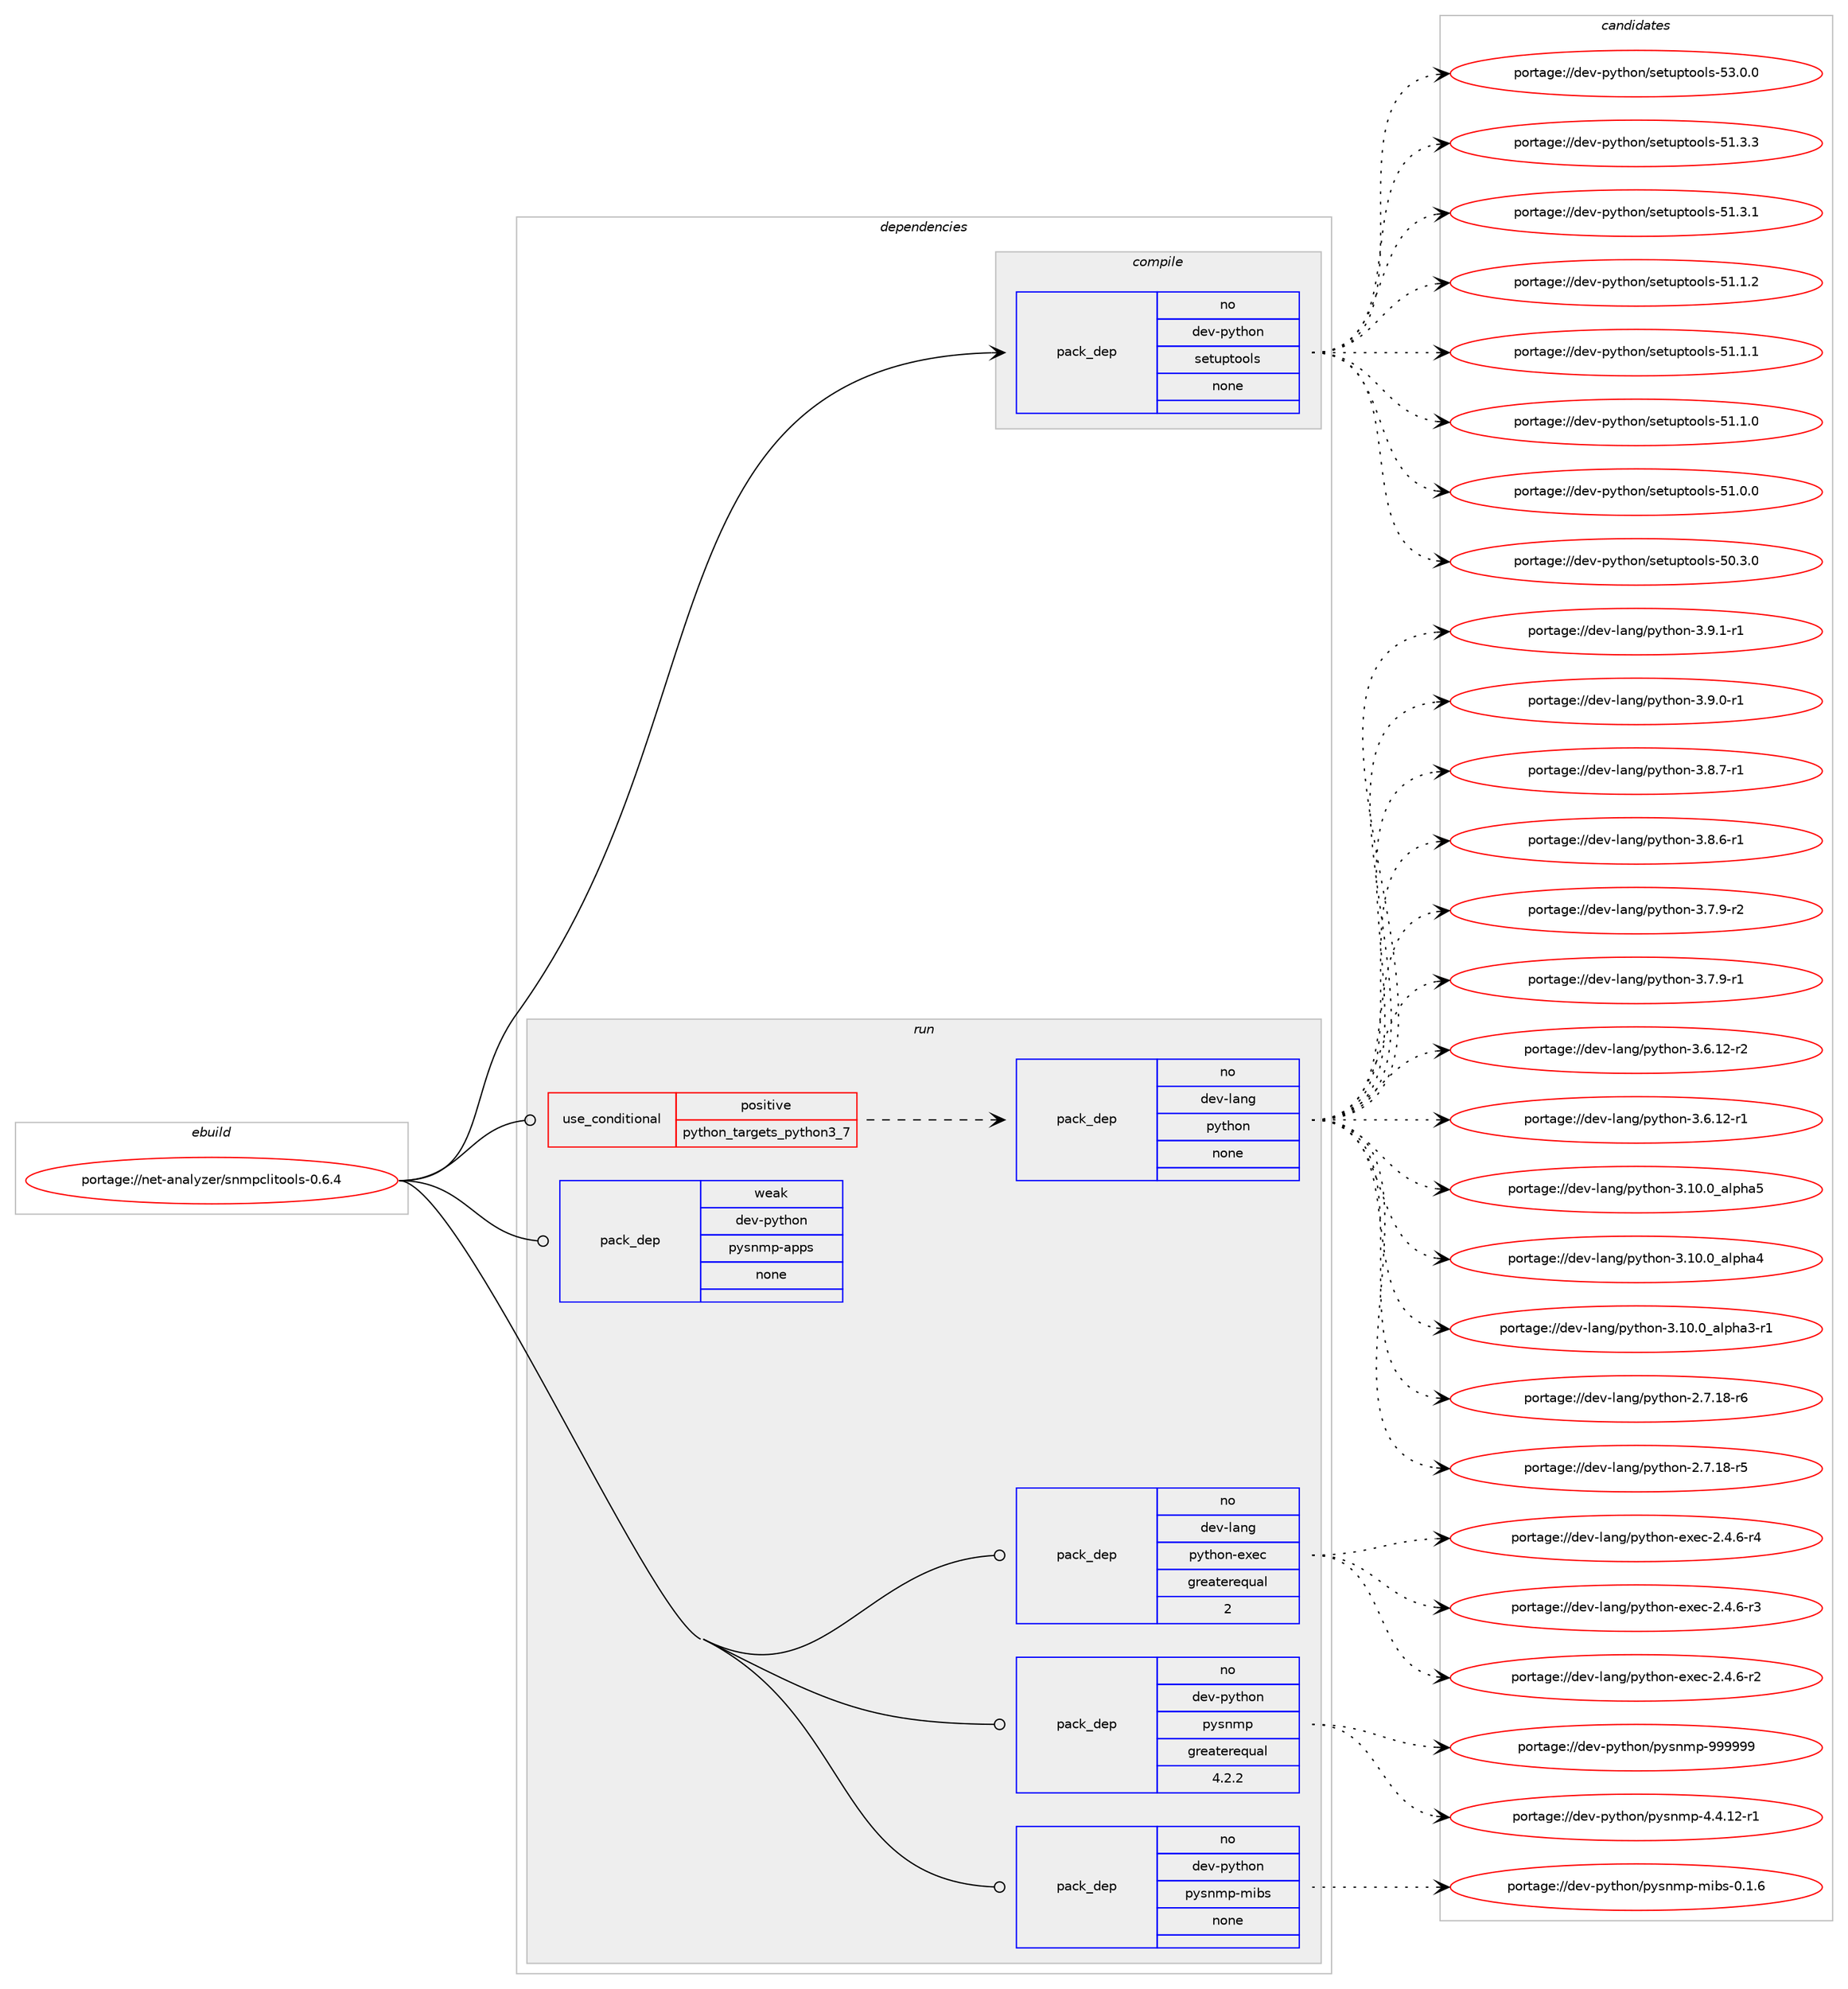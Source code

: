 digraph prolog {

# *************
# Graph options
# *************

newrank=true;
concentrate=true;
compound=true;
graph [rankdir=LR,fontname=Helvetica,fontsize=10,ranksep=1.5];#, ranksep=2.5, nodesep=0.2];
edge  [arrowhead=vee];
node  [fontname=Helvetica,fontsize=10];

# **********
# The ebuild
# **********

subgraph cluster_leftcol {
color=gray;
rank=same;
label=<<i>ebuild</i>>;
id [label="portage://net-analyzer/snmpclitools-0.6.4", color=red, width=4, href="../net-analyzer/snmpclitools-0.6.4.svg"];
}

# ****************
# The dependencies
# ****************

subgraph cluster_midcol {
color=gray;
label=<<i>dependencies</i>>;
subgraph cluster_compile {
fillcolor="#eeeeee";
style=filled;
label=<<i>compile</i>>;
subgraph pack21484 {
dependency31465 [label=<<TABLE BORDER="0" CELLBORDER="1" CELLSPACING="0" CELLPADDING="4" WIDTH="220"><TR><TD ROWSPAN="6" CELLPADDING="30">pack_dep</TD></TR><TR><TD WIDTH="110">no</TD></TR><TR><TD>dev-python</TD></TR><TR><TD>setuptools</TD></TR><TR><TD>none</TD></TR><TR><TD></TD></TR></TABLE>>, shape=none, color=blue];
}
id:e -> dependency31465:w [weight=20,style="solid",arrowhead="vee"];
}
subgraph cluster_compileandrun {
fillcolor="#eeeeee";
style=filled;
label=<<i>compile and run</i>>;
}
subgraph cluster_run {
fillcolor="#eeeeee";
style=filled;
label=<<i>run</i>>;
subgraph cond9710 {
dependency31466 [label=<<TABLE BORDER="0" CELLBORDER="1" CELLSPACING="0" CELLPADDING="4"><TR><TD ROWSPAN="3" CELLPADDING="10">use_conditional</TD></TR><TR><TD>positive</TD></TR><TR><TD>python_targets_python3_7</TD></TR></TABLE>>, shape=none, color=red];
subgraph pack21485 {
dependency31467 [label=<<TABLE BORDER="0" CELLBORDER="1" CELLSPACING="0" CELLPADDING="4" WIDTH="220"><TR><TD ROWSPAN="6" CELLPADDING="30">pack_dep</TD></TR><TR><TD WIDTH="110">no</TD></TR><TR><TD>dev-lang</TD></TR><TR><TD>python</TD></TR><TR><TD>none</TD></TR><TR><TD></TD></TR></TABLE>>, shape=none, color=blue];
}
dependency31466:e -> dependency31467:w [weight=20,style="dashed",arrowhead="vee"];
}
id:e -> dependency31466:w [weight=20,style="solid",arrowhead="odot"];
subgraph pack21486 {
dependency31468 [label=<<TABLE BORDER="0" CELLBORDER="1" CELLSPACING="0" CELLPADDING="4" WIDTH="220"><TR><TD ROWSPAN="6" CELLPADDING="30">pack_dep</TD></TR><TR><TD WIDTH="110">no</TD></TR><TR><TD>dev-lang</TD></TR><TR><TD>python-exec</TD></TR><TR><TD>greaterequal</TD></TR><TR><TD>2</TD></TR></TABLE>>, shape=none, color=blue];
}
id:e -> dependency31468:w [weight=20,style="solid",arrowhead="odot"];
subgraph pack21487 {
dependency31469 [label=<<TABLE BORDER="0" CELLBORDER="1" CELLSPACING="0" CELLPADDING="4" WIDTH="220"><TR><TD ROWSPAN="6" CELLPADDING="30">pack_dep</TD></TR><TR><TD WIDTH="110">no</TD></TR><TR><TD>dev-python</TD></TR><TR><TD>pysnmp</TD></TR><TR><TD>greaterequal</TD></TR><TR><TD>4.2.2</TD></TR></TABLE>>, shape=none, color=blue];
}
id:e -> dependency31469:w [weight=20,style="solid",arrowhead="odot"];
subgraph pack21488 {
dependency31470 [label=<<TABLE BORDER="0" CELLBORDER="1" CELLSPACING="0" CELLPADDING="4" WIDTH="220"><TR><TD ROWSPAN="6" CELLPADDING="30">pack_dep</TD></TR><TR><TD WIDTH="110">no</TD></TR><TR><TD>dev-python</TD></TR><TR><TD>pysnmp-mibs</TD></TR><TR><TD>none</TD></TR><TR><TD></TD></TR></TABLE>>, shape=none, color=blue];
}
id:e -> dependency31470:w [weight=20,style="solid",arrowhead="odot"];
subgraph pack21489 {
dependency31471 [label=<<TABLE BORDER="0" CELLBORDER="1" CELLSPACING="0" CELLPADDING="4" WIDTH="220"><TR><TD ROWSPAN="6" CELLPADDING="30">pack_dep</TD></TR><TR><TD WIDTH="110">weak</TD></TR><TR><TD>dev-python</TD></TR><TR><TD>pysnmp-apps</TD></TR><TR><TD>none</TD></TR><TR><TD></TD></TR></TABLE>>, shape=none, color=blue];
}
id:e -> dependency31471:w [weight=20,style="solid",arrowhead="odot"];
}
}

# **************
# The candidates
# **************

subgraph cluster_choices {
rank=same;
color=gray;
label=<<i>candidates</i>>;

subgraph choice21484 {
color=black;
nodesep=1;
choice100101118451121211161041111104711510111611711211611111110811545535146484648 [label="portage://dev-python/setuptools-53.0.0", color=red, width=4,href="../dev-python/setuptools-53.0.0.svg"];
choice100101118451121211161041111104711510111611711211611111110811545534946514651 [label="portage://dev-python/setuptools-51.3.3", color=red, width=4,href="../dev-python/setuptools-51.3.3.svg"];
choice100101118451121211161041111104711510111611711211611111110811545534946514649 [label="portage://dev-python/setuptools-51.3.1", color=red, width=4,href="../dev-python/setuptools-51.3.1.svg"];
choice100101118451121211161041111104711510111611711211611111110811545534946494650 [label="portage://dev-python/setuptools-51.1.2", color=red, width=4,href="../dev-python/setuptools-51.1.2.svg"];
choice100101118451121211161041111104711510111611711211611111110811545534946494649 [label="portage://dev-python/setuptools-51.1.1", color=red, width=4,href="../dev-python/setuptools-51.1.1.svg"];
choice100101118451121211161041111104711510111611711211611111110811545534946494648 [label="portage://dev-python/setuptools-51.1.0", color=red, width=4,href="../dev-python/setuptools-51.1.0.svg"];
choice100101118451121211161041111104711510111611711211611111110811545534946484648 [label="portage://dev-python/setuptools-51.0.0", color=red, width=4,href="../dev-python/setuptools-51.0.0.svg"];
choice100101118451121211161041111104711510111611711211611111110811545534846514648 [label="portage://dev-python/setuptools-50.3.0", color=red, width=4,href="../dev-python/setuptools-50.3.0.svg"];
dependency31465:e -> choice100101118451121211161041111104711510111611711211611111110811545535146484648:w [style=dotted,weight="100"];
dependency31465:e -> choice100101118451121211161041111104711510111611711211611111110811545534946514651:w [style=dotted,weight="100"];
dependency31465:e -> choice100101118451121211161041111104711510111611711211611111110811545534946514649:w [style=dotted,weight="100"];
dependency31465:e -> choice100101118451121211161041111104711510111611711211611111110811545534946494650:w [style=dotted,weight="100"];
dependency31465:e -> choice100101118451121211161041111104711510111611711211611111110811545534946494649:w [style=dotted,weight="100"];
dependency31465:e -> choice100101118451121211161041111104711510111611711211611111110811545534946494648:w [style=dotted,weight="100"];
dependency31465:e -> choice100101118451121211161041111104711510111611711211611111110811545534946484648:w [style=dotted,weight="100"];
dependency31465:e -> choice100101118451121211161041111104711510111611711211611111110811545534846514648:w [style=dotted,weight="100"];
}
subgraph choice21485 {
color=black;
nodesep=1;
choice1001011184510897110103471121211161041111104551465746494511449 [label="portage://dev-lang/python-3.9.1-r1", color=red, width=4,href="../dev-lang/python-3.9.1-r1.svg"];
choice1001011184510897110103471121211161041111104551465746484511449 [label="portage://dev-lang/python-3.9.0-r1", color=red, width=4,href="../dev-lang/python-3.9.0-r1.svg"];
choice1001011184510897110103471121211161041111104551465646554511449 [label="portage://dev-lang/python-3.8.7-r1", color=red, width=4,href="../dev-lang/python-3.8.7-r1.svg"];
choice1001011184510897110103471121211161041111104551465646544511449 [label="portage://dev-lang/python-3.8.6-r1", color=red, width=4,href="../dev-lang/python-3.8.6-r1.svg"];
choice1001011184510897110103471121211161041111104551465546574511450 [label="portage://dev-lang/python-3.7.9-r2", color=red, width=4,href="../dev-lang/python-3.7.9-r2.svg"];
choice1001011184510897110103471121211161041111104551465546574511449 [label="portage://dev-lang/python-3.7.9-r1", color=red, width=4,href="../dev-lang/python-3.7.9-r1.svg"];
choice100101118451089711010347112121116104111110455146544649504511450 [label="portage://dev-lang/python-3.6.12-r2", color=red, width=4,href="../dev-lang/python-3.6.12-r2.svg"];
choice100101118451089711010347112121116104111110455146544649504511449 [label="portage://dev-lang/python-3.6.12-r1", color=red, width=4,href="../dev-lang/python-3.6.12-r1.svg"];
choice1001011184510897110103471121211161041111104551464948464895971081121049753 [label="portage://dev-lang/python-3.10.0_alpha5", color=red, width=4,href="../dev-lang/python-3.10.0_alpha5.svg"];
choice1001011184510897110103471121211161041111104551464948464895971081121049752 [label="portage://dev-lang/python-3.10.0_alpha4", color=red, width=4,href="../dev-lang/python-3.10.0_alpha4.svg"];
choice10010111845108971101034711212111610411111045514649484648959710811210497514511449 [label="portage://dev-lang/python-3.10.0_alpha3-r1", color=red, width=4,href="../dev-lang/python-3.10.0_alpha3-r1.svg"];
choice100101118451089711010347112121116104111110455046554649564511454 [label="portage://dev-lang/python-2.7.18-r6", color=red, width=4,href="../dev-lang/python-2.7.18-r6.svg"];
choice100101118451089711010347112121116104111110455046554649564511453 [label="portage://dev-lang/python-2.7.18-r5", color=red, width=4,href="../dev-lang/python-2.7.18-r5.svg"];
dependency31467:e -> choice1001011184510897110103471121211161041111104551465746494511449:w [style=dotted,weight="100"];
dependency31467:e -> choice1001011184510897110103471121211161041111104551465746484511449:w [style=dotted,weight="100"];
dependency31467:e -> choice1001011184510897110103471121211161041111104551465646554511449:w [style=dotted,weight="100"];
dependency31467:e -> choice1001011184510897110103471121211161041111104551465646544511449:w [style=dotted,weight="100"];
dependency31467:e -> choice1001011184510897110103471121211161041111104551465546574511450:w [style=dotted,weight="100"];
dependency31467:e -> choice1001011184510897110103471121211161041111104551465546574511449:w [style=dotted,weight="100"];
dependency31467:e -> choice100101118451089711010347112121116104111110455146544649504511450:w [style=dotted,weight="100"];
dependency31467:e -> choice100101118451089711010347112121116104111110455146544649504511449:w [style=dotted,weight="100"];
dependency31467:e -> choice1001011184510897110103471121211161041111104551464948464895971081121049753:w [style=dotted,weight="100"];
dependency31467:e -> choice1001011184510897110103471121211161041111104551464948464895971081121049752:w [style=dotted,weight="100"];
dependency31467:e -> choice10010111845108971101034711212111610411111045514649484648959710811210497514511449:w [style=dotted,weight="100"];
dependency31467:e -> choice100101118451089711010347112121116104111110455046554649564511454:w [style=dotted,weight="100"];
dependency31467:e -> choice100101118451089711010347112121116104111110455046554649564511453:w [style=dotted,weight="100"];
}
subgraph choice21486 {
color=black;
nodesep=1;
choice10010111845108971101034711212111610411111045101120101994550465246544511452 [label="portage://dev-lang/python-exec-2.4.6-r4", color=red, width=4,href="../dev-lang/python-exec-2.4.6-r4.svg"];
choice10010111845108971101034711212111610411111045101120101994550465246544511451 [label="portage://dev-lang/python-exec-2.4.6-r3", color=red, width=4,href="../dev-lang/python-exec-2.4.6-r3.svg"];
choice10010111845108971101034711212111610411111045101120101994550465246544511450 [label="portage://dev-lang/python-exec-2.4.6-r2", color=red, width=4,href="../dev-lang/python-exec-2.4.6-r2.svg"];
dependency31468:e -> choice10010111845108971101034711212111610411111045101120101994550465246544511452:w [style=dotted,weight="100"];
dependency31468:e -> choice10010111845108971101034711212111610411111045101120101994550465246544511451:w [style=dotted,weight="100"];
dependency31468:e -> choice10010111845108971101034711212111610411111045101120101994550465246544511450:w [style=dotted,weight="100"];
}
subgraph choice21487 {
color=black;
nodesep=1;
choice100101118451121211161041111104711212111511010911245575757575757 [label="portage://dev-python/pysnmp-999999", color=red, width=4,href="../dev-python/pysnmp-999999.svg"];
choice1001011184511212111610411111047112121115110109112455246524649504511449 [label="portage://dev-python/pysnmp-4.4.12-r1", color=red, width=4,href="../dev-python/pysnmp-4.4.12-r1.svg"];
dependency31469:e -> choice100101118451121211161041111104711212111511010911245575757575757:w [style=dotted,weight="100"];
dependency31469:e -> choice1001011184511212111610411111047112121115110109112455246524649504511449:w [style=dotted,weight="100"];
}
subgraph choice21488 {
color=black;
nodesep=1;
choice10010111845112121116104111110471121211151101091124510910598115454846494654 [label="portage://dev-python/pysnmp-mibs-0.1.6", color=red, width=4,href="../dev-python/pysnmp-mibs-0.1.6.svg"];
dependency31470:e -> choice10010111845112121116104111110471121211151101091124510910598115454846494654:w [style=dotted,weight="100"];
}
subgraph choice21489 {
color=black;
nodesep=1;
}
}

}
